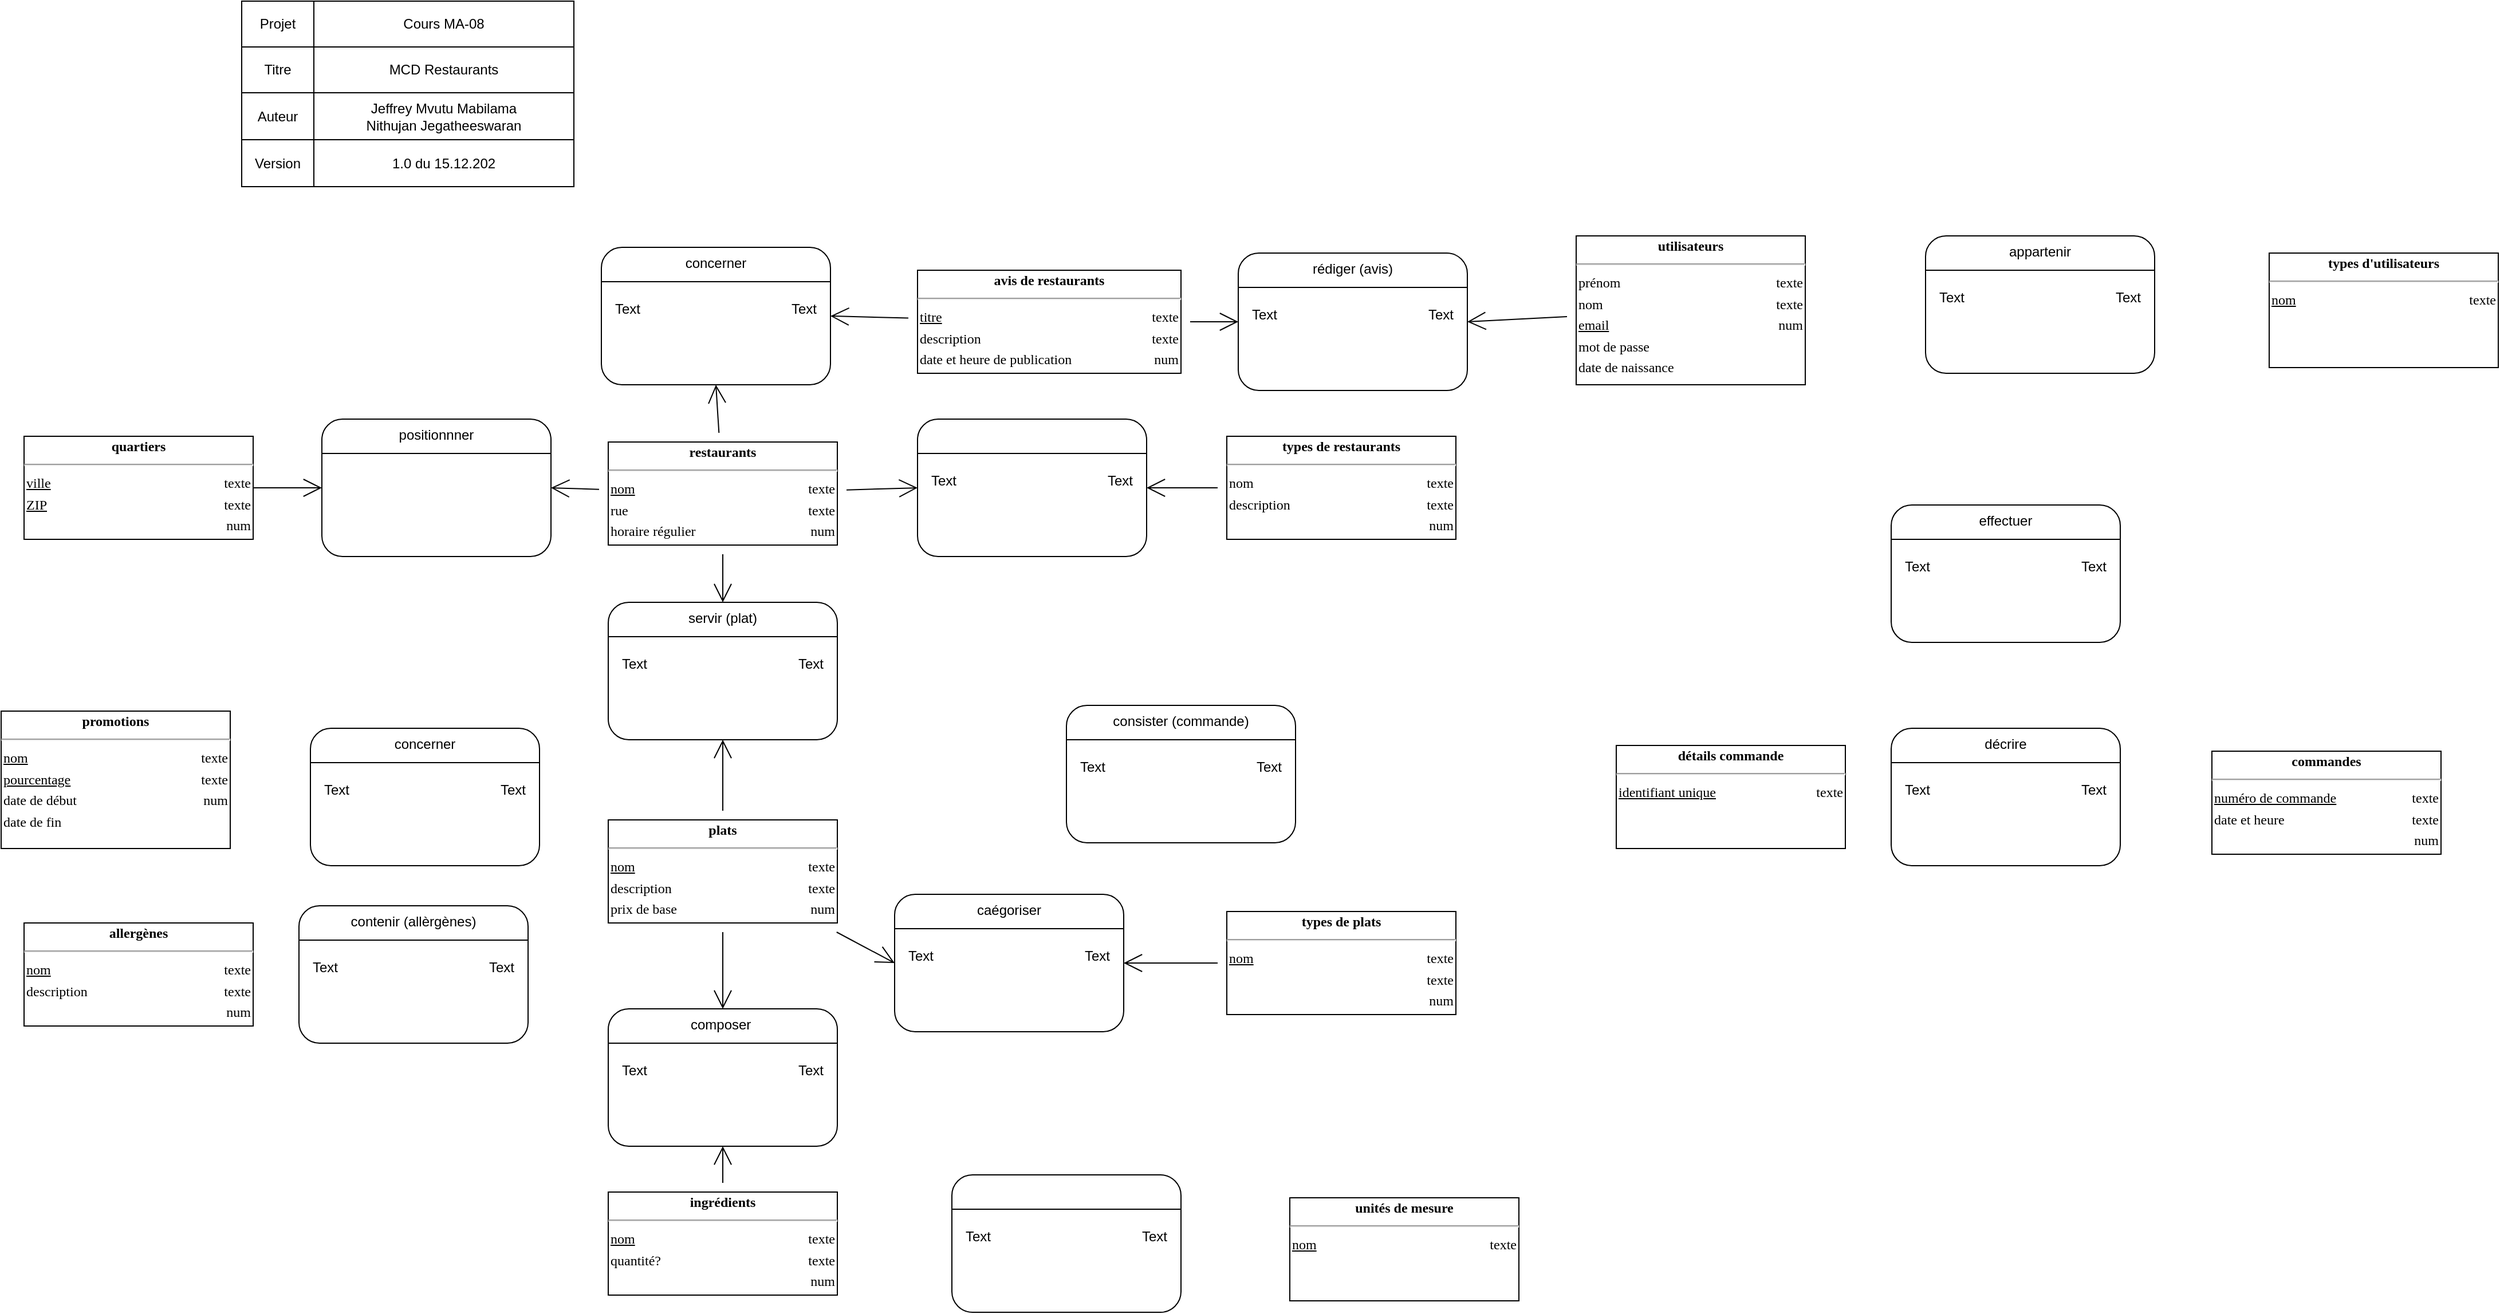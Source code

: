 <mxfile version="15.3.5" type="device"><diagram id="BKrzxhCwknsQoEXtiDFt" name="Page-1"><mxGraphModel dx="1651" dy="956" grid="1" gridSize="10" guides="1" tooltips="1" connect="1" arrows="1" fold="1" page="1" pageScale="1" pageWidth="827" pageHeight="1169" math="0" shadow="0"><root><mxCell id="0"/><mxCell id="1" parent="0"/><mxCell id="3Esl5Ky0FmzdROGgl7pd-1" value="" style="shape=table;html=1;whiteSpace=wrap;startSize=0;container=1;collapsible=0;childLayout=tableLayout;align=right;" parent="1" vertex="1"><mxGeometry width="290" height="162" as="geometry"/></mxCell><mxCell id="3Esl5Ky0FmzdROGgl7pd-2" value="" style="shape=partialRectangle;html=1;whiteSpace=wrap;collapsible=0;dropTarget=0;pointerEvents=0;fillColor=none;top=0;left=0;bottom=0;right=0;points=[[0,0.5],[1,0.5]];portConstraint=eastwest;" parent="3Esl5Ky0FmzdROGgl7pd-1" vertex="1"><mxGeometry width="290" height="40" as="geometry"/></mxCell><mxCell id="3Esl5Ky0FmzdROGgl7pd-3" value="Projet" style="shape=partialRectangle;html=1;whiteSpace=wrap;connectable=0;fillColor=none;top=0;left=0;bottom=0;right=0;overflow=hidden;" parent="3Esl5Ky0FmzdROGgl7pd-2" vertex="1"><mxGeometry width="63" height="40" as="geometry"><mxRectangle width="63" height="40" as="alternateBounds"/></mxGeometry></mxCell><mxCell id="3Esl5Ky0FmzdROGgl7pd-4" value="Cours MA-08" style="shape=partialRectangle;html=1;whiteSpace=wrap;connectable=0;fillColor=none;top=0;left=0;bottom=0;right=0;overflow=hidden;" parent="3Esl5Ky0FmzdROGgl7pd-2" vertex="1"><mxGeometry x="63" width="227" height="40" as="geometry"><mxRectangle width="227" height="40" as="alternateBounds"/></mxGeometry></mxCell><mxCell id="3Esl5Ky0FmzdROGgl7pd-5" style="shape=partialRectangle;html=1;whiteSpace=wrap;collapsible=0;dropTarget=0;pointerEvents=0;fillColor=none;top=0;left=0;bottom=0;right=0;points=[[0,0.5],[1,0.5]];portConstraint=eastwest;" parent="3Esl5Ky0FmzdROGgl7pd-1" vertex="1"><mxGeometry y="40" width="290" height="40" as="geometry"/></mxCell><mxCell id="3Esl5Ky0FmzdROGgl7pd-6" value="Titre" style="shape=partialRectangle;html=1;whiteSpace=wrap;connectable=0;fillColor=none;top=0;left=0;bottom=0;right=0;overflow=hidden;" parent="3Esl5Ky0FmzdROGgl7pd-5" vertex="1"><mxGeometry width="63" height="40" as="geometry"><mxRectangle width="63" height="40" as="alternateBounds"/></mxGeometry></mxCell><mxCell id="3Esl5Ky0FmzdROGgl7pd-7" value="MCD Restaurants" style="shape=partialRectangle;html=1;whiteSpace=wrap;connectable=0;fillColor=none;top=0;left=0;bottom=0;right=0;overflow=hidden;" parent="3Esl5Ky0FmzdROGgl7pd-5" vertex="1"><mxGeometry x="63" width="227" height="40" as="geometry"><mxRectangle width="227" height="40" as="alternateBounds"/></mxGeometry></mxCell><mxCell id="3Esl5Ky0FmzdROGgl7pd-8" value="" style="shape=partialRectangle;html=1;whiteSpace=wrap;collapsible=0;dropTarget=0;pointerEvents=0;fillColor=none;top=0;left=0;bottom=0;right=0;points=[[0,0.5],[1,0.5]];portConstraint=eastwest;" parent="3Esl5Ky0FmzdROGgl7pd-1" vertex="1"><mxGeometry y="80" width="290" height="41" as="geometry"/></mxCell><mxCell id="3Esl5Ky0FmzdROGgl7pd-9" value="Auteur" style="shape=partialRectangle;html=1;whiteSpace=wrap;connectable=0;fillColor=none;top=0;left=0;bottom=0;right=0;overflow=hidden;" parent="3Esl5Ky0FmzdROGgl7pd-8" vertex="1"><mxGeometry width="63" height="41" as="geometry"><mxRectangle width="63" height="41" as="alternateBounds"/></mxGeometry></mxCell><mxCell id="3Esl5Ky0FmzdROGgl7pd-10" value="Jeffrey Mvutu Mabilama&lt;br&gt;Nithujan Jegatheeswaran" style="shape=partialRectangle;html=1;whiteSpace=wrap;connectable=0;fillColor=none;top=0;left=0;bottom=0;right=0;overflow=hidden;" parent="3Esl5Ky0FmzdROGgl7pd-8" vertex="1"><mxGeometry x="63" width="227" height="41" as="geometry"><mxRectangle width="227" height="41" as="alternateBounds"/></mxGeometry></mxCell><mxCell id="3Esl5Ky0FmzdROGgl7pd-11" value="" style="shape=partialRectangle;html=1;whiteSpace=wrap;collapsible=0;dropTarget=0;pointerEvents=0;fillColor=none;top=0;left=0;bottom=0;right=0;points=[[0,0.5],[1,0.5]];portConstraint=eastwest;" parent="3Esl5Ky0FmzdROGgl7pd-1" vertex="1"><mxGeometry y="121" width="290" height="41" as="geometry"/></mxCell><mxCell id="3Esl5Ky0FmzdROGgl7pd-12" value="Version" style="shape=partialRectangle;html=1;whiteSpace=wrap;connectable=0;fillColor=none;top=0;left=0;bottom=0;right=0;overflow=hidden;" parent="3Esl5Ky0FmzdROGgl7pd-11" vertex="1"><mxGeometry width="63" height="41" as="geometry"><mxRectangle width="63" height="41" as="alternateBounds"/></mxGeometry></mxCell><mxCell id="3Esl5Ky0FmzdROGgl7pd-13" value="1.0 du 15.12.202" style="shape=partialRectangle;html=1;whiteSpace=wrap;connectable=0;fillColor=none;top=0;left=0;bottom=0;right=0;overflow=hidden;" parent="3Esl5Ky0FmzdROGgl7pd-11" vertex="1"><mxGeometry x="63" width="227" height="41" as="geometry"><mxRectangle width="227" height="41" as="alternateBounds"/></mxGeometry></mxCell><mxCell id="4QM7cgeymSEqjRxGktAz-28" style="edgeStyle=none;curved=1;rounded=0;orthogonalLoop=1;jettySize=auto;html=1;entryX=1;entryY=0.5;entryDx=0;entryDy=0;endArrow=open;startSize=14;endSize=14;sourcePerimeterSpacing=8;targetPerimeterSpacing=8;" edge="1" parent="1" source="3Esl5Ky0FmzdROGgl7pd-14" target="4QM7cgeymSEqjRxGktAz-19"><mxGeometry relative="1" as="geometry"/></mxCell><mxCell id="4QM7cgeymSEqjRxGktAz-29" style="edgeStyle=none;curved=1;rounded=0;orthogonalLoop=1;jettySize=auto;html=1;entryX=0.5;entryY=1;entryDx=0;entryDy=0;endArrow=open;startSize=14;endSize=14;sourcePerimeterSpacing=8;targetPerimeterSpacing=8;" edge="1" parent="1" source="3Esl5Ky0FmzdROGgl7pd-14" target="XybrfPh_IEqTfUOBSp6q-21"><mxGeometry relative="1" as="geometry"/></mxCell><mxCell id="4QM7cgeymSEqjRxGktAz-34" style="edgeStyle=none;curved=1;rounded=0;orthogonalLoop=1;jettySize=auto;html=1;entryX=0;entryY=0.5;entryDx=0;entryDy=0;endArrow=open;startSize=14;endSize=14;sourcePerimeterSpacing=8;targetPerimeterSpacing=8;" edge="1" parent="1" source="3Esl5Ky0FmzdROGgl7pd-14" target="4QM7cgeymSEqjRxGktAz-15"><mxGeometry relative="1" as="geometry"/></mxCell><mxCell id="4QM7cgeymSEqjRxGktAz-35" style="edgeStyle=none;curved=1;rounded=0;orthogonalLoop=1;jettySize=auto;html=1;entryX=0.5;entryY=0;entryDx=0;entryDy=0;endArrow=open;startSize=14;endSize=14;sourcePerimeterSpacing=8;targetPerimeterSpacing=8;" edge="1" parent="1" source="3Esl5Ky0FmzdROGgl7pd-14" target="rxw43PUUK2Rpzdn9cFH3-1"><mxGeometry relative="1" as="geometry"/></mxCell><mxCell id="3Esl5Ky0FmzdROGgl7pd-14" value="&lt;div style=&quot;box-sizing: border-box ; width: 100% ; padding: 2px&quot;&gt;&lt;span style=&quot;background-color: rgb(255 , 255 , 255)&quot;&gt;&lt;b&gt;restaurants&lt;/b&gt;&lt;/span&gt;&lt;/div&gt;&lt;hr&gt;&lt;table style=&quot;width: 100% ; font-size: 1em&quot; cellpadding=&quot;2&quot; cellspacing=&quot;0&quot;&gt;&lt;tbody&gt;&lt;tr&gt;&lt;td style=&quot;text-align: left&quot;&gt;&lt;u&gt;nom&lt;/u&gt;&lt;/td&gt;&lt;td style=&quot;text-align: right&quot;&gt;texte&lt;br&gt;&lt;/td&gt;&lt;/tr&gt;&lt;tr&gt;&lt;td style=&quot;text-align: left&quot;&gt;rue&lt;/td&gt;&lt;td style=&quot;text-align: right&quot;&gt;texte&lt;br&gt;&lt;/td&gt;&lt;/tr&gt;&lt;tr&gt;&lt;td style=&quot;text-align: left&quot;&gt;horaire régulier&lt;/td&gt;&lt;td style=&quot;text-align: right&quot;&gt;num&lt;br&gt;&lt;/td&gt;&lt;/tr&gt;&lt;tr&gt;&lt;td style=&quot;text-align: left&quot;&gt;&lt;br&gt;&lt;/td&gt;&lt;td&gt;&lt;br&gt;&lt;/td&gt;&lt;/tr&gt;&lt;/tbody&gt;&lt;/table&gt;" style="verticalAlign=top;align=center;overflow=fill;html=1;rounded=0;shadow=0;comic=0;labelBackgroundColor=none;strokeColor=#000000;strokeWidth=1;fillColor=#ffffff;fontFamily=Verdana;fontSize=12;fontColor=#000000;" parent="1" vertex="1"><mxGeometry x="320" y="385" width="200" height="90" as="geometry"/></mxCell><mxCell id="4QM7cgeymSEqjRxGktAz-38" style="edgeStyle=none;curved=1;rounded=0;orthogonalLoop=1;jettySize=auto;html=1;entryX=0.5;entryY=1;entryDx=0;entryDy=0;endArrow=open;startSize=14;endSize=14;sourcePerimeterSpacing=8;targetPerimeterSpacing=8;" edge="1" parent="1" source="3Esl5Ky0FmzdROGgl7pd-15" target="XybrfPh_IEqTfUOBSp6q-5"><mxGeometry relative="1" as="geometry"/></mxCell><mxCell id="3Esl5Ky0FmzdROGgl7pd-15" value="&lt;div style=&quot;box-sizing: border-box ; width: 100% ; padding: 2px&quot;&gt;&lt;span style=&quot;background-color: rgb(255 , 255 , 255)&quot;&gt;&lt;b&gt;ingrédients&lt;/b&gt;&lt;/span&gt;&lt;/div&gt;&lt;hr&gt;&lt;table style=&quot;width: 100% ; font-size: 1em&quot; cellpadding=&quot;2&quot; cellspacing=&quot;0&quot;&gt;&lt;tbody&gt;&lt;tr&gt;&lt;td style=&quot;text-align: left&quot;&gt;&lt;u&gt;nom&lt;/u&gt;&lt;/td&gt;&lt;td style=&quot;text-align: right&quot;&gt;texte&lt;br&gt;&lt;/td&gt;&lt;/tr&gt;&lt;tr&gt;&lt;td style=&quot;text-align: left&quot;&gt;quantité?&lt;br&gt;&lt;/td&gt;&lt;td style=&quot;text-align: right&quot;&gt;texte&lt;br&gt;&lt;/td&gt;&lt;/tr&gt;&lt;tr&gt;&lt;td style=&quot;text-align: left&quot;&gt;&lt;br&gt;&lt;/td&gt;&lt;td style=&quot;text-align: right&quot;&gt;num&lt;br&gt;&lt;/td&gt;&lt;/tr&gt;&lt;/tbody&gt;&lt;/table&gt;" style="verticalAlign=top;align=center;overflow=fill;html=1;rounded=0;shadow=0;comic=0;labelBackgroundColor=none;strokeColor=#000000;strokeWidth=1;fillColor=#ffffff;fontFamily=Verdana;fontSize=12;fontColor=#000000;" parent="1" vertex="1"><mxGeometry x="320" y="1040" width="200" height="90" as="geometry"/></mxCell><mxCell id="4QM7cgeymSEqjRxGktAz-36" style="edgeStyle=none;curved=1;rounded=0;orthogonalLoop=1;jettySize=auto;html=1;entryX=0.5;entryY=1;entryDx=0;entryDy=0;endArrow=open;startSize=14;endSize=14;sourcePerimeterSpacing=8;targetPerimeterSpacing=8;" edge="1" parent="1" source="3Esl5Ky0FmzdROGgl7pd-16" target="rxw43PUUK2Rpzdn9cFH3-1"><mxGeometry relative="1" as="geometry"/></mxCell><mxCell id="4QM7cgeymSEqjRxGktAz-37" style="edgeStyle=none;curved=1;rounded=0;orthogonalLoop=1;jettySize=auto;html=1;entryX=0.5;entryY=0;entryDx=0;entryDy=0;endArrow=open;startSize=14;endSize=14;sourcePerimeterSpacing=8;targetPerimeterSpacing=8;" edge="1" parent="1" source="3Esl5Ky0FmzdROGgl7pd-16" target="XybrfPh_IEqTfUOBSp6q-5"><mxGeometry relative="1" as="geometry"/></mxCell><mxCell id="4QM7cgeymSEqjRxGktAz-39" style="edgeStyle=none;curved=1;rounded=0;orthogonalLoop=1;jettySize=auto;html=1;entryX=0;entryY=0.5;entryDx=0;entryDy=0;endArrow=open;startSize=14;endSize=14;sourcePerimeterSpacing=8;targetPerimeterSpacing=8;" edge="1" parent="1" source="3Esl5Ky0FmzdROGgl7pd-16" target="4QM7cgeymSEqjRxGktAz-23"><mxGeometry relative="1" as="geometry"/></mxCell><mxCell id="3Esl5Ky0FmzdROGgl7pd-16" value="&lt;div style=&quot;box-sizing: border-box ; width: 100% ; padding: 2px&quot;&gt;&lt;span style=&quot;background-color: rgb(255 , 255 , 255)&quot;&gt;&lt;b&gt;plats&lt;/b&gt;&lt;/span&gt;&lt;/div&gt;&lt;hr&gt;&lt;table style=&quot;width: 100% ; font-size: 1em&quot; cellpadding=&quot;2&quot; cellspacing=&quot;0&quot;&gt;&lt;tbody&gt;&lt;tr&gt;&lt;td style=&quot;text-align: left&quot;&gt;&lt;u&gt;nom&lt;/u&gt;&lt;/td&gt;&lt;td style=&quot;text-align: right&quot;&gt;texte&lt;br&gt;&lt;/td&gt;&lt;/tr&gt;&lt;tr&gt;&lt;td style=&quot;text-align: left&quot;&gt;description&lt;br&gt;&lt;/td&gt;&lt;td style=&quot;text-align: right&quot;&gt;texte&lt;br&gt;&lt;/td&gt;&lt;/tr&gt;&lt;tr&gt;&lt;td style=&quot;text-align: left&quot;&gt;prix de base&lt;/td&gt;&lt;td style=&quot;text-align: right&quot;&gt;num&lt;br&gt;&lt;/td&gt;&lt;/tr&gt;&lt;tr&gt;&lt;td style=&quot;text-align: left&quot;&gt;&lt;br&gt;&lt;/td&gt;&lt;td&gt;&lt;br&gt;&lt;/td&gt;&lt;/tr&gt;&lt;/tbody&gt;&lt;/table&gt;" style="verticalAlign=top;align=center;overflow=fill;html=1;rounded=0;shadow=0;comic=0;labelBackgroundColor=none;strokeColor=#000000;strokeWidth=1;fillColor=#ffffff;fontFamily=Verdana;fontSize=12;fontColor=#000000;" parent="1" vertex="1"><mxGeometry x="320" y="715" width="200" height="90" as="geometry"/></mxCell><mxCell id="3Esl5Ky0FmzdROGgl7pd-17" value="&lt;div style=&quot;box-sizing: border-box ; width: 100% ; padding: 2px&quot;&gt;&lt;span style=&quot;background-color: rgb(255 , 255 , 255)&quot;&gt;&lt;b&gt;allergènes&lt;/b&gt;&lt;/span&gt;&lt;/div&gt;&lt;hr&gt;&lt;table style=&quot;width: 100% ; font-size: 1em&quot; cellpadding=&quot;2&quot; cellspacing=&quot;0&quot;&gt;&lt;tbody&gt;&lt;tr&gt;&lt;td style=&quot;text-align: left&quot;&gt;&lt;u&gt;nom&lt;/u&gt;&lt;/td&gt;&lt;td style=&quot;text-align: right&quot;&gt;texte&lt;br&gt;&lt;/td&gt;&lt;/tr&gt;&lt;tr&gt;&lt;td style=&quot;text-align: left&quot;&gt;description&lt;/td&gt;&lt;td style=&quot;text-align: right&quot;&gt;texte&lt;br&gt;&lt;/td&gt;&lt;/tr&gt;&lt;tr&gt;&lt;td style=&quot;text-align: left&quot;&gt;&lt;br&gt;&lt;/td&gt;&lt;td style=&quot;text-align: right&quot;&gt;num&lt;br&gt;&lt;/td&gt;&lt;/tr&gt;&lt;/tbody&gt;&lt;/table&gt;" style="verticalAlign=top;align=center;overflow=fill;html=1;rounded=0;shadow=0;comic=0;labelBackgroundColor=none;strokeColor=#000000;strokeWidth=1;fillColor=#ffffff;fontFamily=Verdana;fontSize=12;fontColor=#000000;" parent="1" vertex="1"><mxGeometry x="-190" y="805" width="200" height="90" as="geometry"/></mxCell><mxCell id="4QM7cgeymSEqjRxGktAz-30" style="edgeStyle=none;curved=1;rounded=0;orthogonalLoop=1;jettySize=auto;html=1;entryX=1;entryY=0.5;entryDx=0;entryDy=0;endArrow=open;startSize=14;endSize=14;sourcePerimeterSpacing=8;targetPerimeterSpacing=8;" edge="1" parent="1" source="3Esl5Ky0FmzdROGgl7pd-18" target="XybrfPh_IEqTfUOBSp6q-21"><mxGeometry relative="1" as="geometry"/></mxCell><mxCell id="4QM7cgeymSEqjRxGktAz-32" style="edgeStyle=none;curved=1;rounded=0;orthogonalLoop=1;jettySize=auto;html=1;entryX=0;entryY=0.5;entryDx=0;entryDy=0;endArrow=open;startSize=14;endSize=14;sourcePerimeterSpacing=8;targetPerimeterSpacing=8;" edge="1" parent="1" source="3Esl5Ky0FmzdROGgl7pd-18" target="XybrfPh_IEqTfUOBSp6q-1"><mxGeometry relative="1" as="geometry"/></mxCell><mxCell id="3Esl5Ky0FmzdROGgl7pd-18" value="&lt;div style=&quot;box-sizing: border-box ; width: 100% ; padding: 2px&quot;&gt;&lt;span style=&quot;background-color: rgb(255 , 255 , 255)&quot;&gt;&lt;b&gt;avis de restaurants&lt;/b&gt;&lt;/span&gt;&lt;/div&gt;&lt;hr&gt;&lt;table style=&quot;width: 100% ; font-size: 1em&quot; cellpadding=&quot;2&quot; cellspacing=&quot;0&quot;&gt;&lt;tbody&gt;&lt;tr&gt;&lt;td style=&quot;text-align: left&quot;&gt;&lt;u&gt;titre&lt;/u&gt;&lt;/td&gt;&lt;td style=&quot;text-align: right&quot;&gt;texte&lt;br&gt;&lt;/td&gt;&lt;/tr&gt;&lt;tr&gt;&lt;td style=&quot;text-align: left&quot;&gt;description&lt;/td&gt;&lt;td style=&quot;text-align: right&quot;&gt;texte&lt;br&gt;&lt;/td&gt;&lt;/tr&gt;&lt;tr&gt;&lt;td style=&quot;text-align: left&quot;&gt;date et heure de publication&lt;/td&gt;&lt;td style=&quot;text-align: right&quot;&gt;num&lt;br&gt;&lt;/td&gt;&lt;/tr&gt;&lt;/tbody&gt;&lt;/table&gt;" style="verticalAlign=top;align=center;overflow=fill;html=1;rounded=0;shadow=0;comic=0;labelBackgroundColor=none;strokeColor=#000000;strokeWidth=1;fillColor=#ffffff;fontFamily=Verdana;fontSize=12;fontColor=#000000;" parent="1" vertex="1"><mxGeometry x="590" y="235" width="230" height="90" as="geometry"/></mxCell><mxCell id="4QM7cgeymSEqjRxGktAz-27" style="edgeStyle=none;curved=1;rounded=0;orthogonalLoop=1;jettySize=auto;html=1;exitX=1;exitY=0.5;exitDx=0;exitDy=0;endArrow=open;startSize=14;endSize=14;sourcePerimeterSpacing=8;targetPerimeterSpacing=8;entryX=0;entryY=0.5;entryDx=0;entryDy=0;" edge="1" parent="1" source="3Esl5Ky0FmzdROGgl7pd-19" target="4QM7cgeymSEqjRxGktAz-19"><mxGeometry relative="1" as="geometry"/></mxCell><mxCell id="3Esl5Ky0FmzdROGgl7pd-19" value="&lt;div style=&quot;box-sizing: border-box ; width: 100% ; padding: 2px&quot;&gt;&lt;span style=&quot;background-color: rgb(255 , 255 , 255)&quot;&gt;&lt;b&gt;quartiers&lt;/b&gt;&lt;/span&gt;&lt;/div&gt;&lt;hr&gt;&lt;table style=&quot;width: 100% ; font-size: 1em&quot; cellpadding=&quot;2&quot; cellspacing=&quot;0&quot;&gt;&lt;tbody&gt;&lt;tr&gt;&lt;td style=&quot;text-align: left&quot;&gt;&lt;u&gt;ville&lt;/u&gt;&lt;/td&gt;&lt;td style=&quot;text-align: right&quot;&gt;texte&lt;br&gt;&lt;/td&gt;&lt;/tr&gt;&lt;tr&gt;&lt;td style=&quot;text-align: left&quot;&gt;&lt;u&gt;ZIP&lt;/u&gt;&lt;br&gt;&lt;/td&gt;&lt;td style=&quot;text-align: right&quot;&gt;texte&lt;br&gt;&lt;/td&gt;&lt;/tr&gt;&lt;tr&gt;&lt;td style=&quot;text-align: left&quot;&gt;&lt;br&gt;&lt;/td&gt;&lt;td style=&quot;text-align: right&quot;&gt;num&lt;br&gt;&lt;/td&gt;&lt;/tr&gt;&lt;/tbody&gt;&lt;/table&gt;" style="verticalAlign=top;align=center;overflow=fill;html=1;rounded=0;shadow=0;comic=0;labelBackgroundColor=none;strokeColor=#000000;strokeWidth=1;fillColor=#ffffff;fontFamily=Verdana;fontSize=12;fontColor=#000000;" parent="1" vertex="1"><mxGeometry x="-190" y="380" width="200" height="90" as="geometry"/></mxCell><mxCell id="3Esl5Ky0FmzdROGgl7pd-20" value="&lt;div style=&quot;box-sizing: border-box ; width: 100% ; padding: 2px&quot;&gt;&lt;span style=&quot;background-color: rgb(255 , 255 , 255)&quot;&gt;&lt;b&gt;commandes&lt;/b&gt;&lt;/span&gt;&lt;/div&gt;&lt;hr&gt;&lt;table style=&quot;width: 100% ; font-size: 1em&quot; cellpadding=&quot;2&quot; cellspacing=&quot;0&quot;&gt;&lt;tbody&gt;&lt;tr&gt;&lt;td style=&quot;text-align: left&quot;&gt;&lt;u&gt;numéro de commande&lt;/u&gt;&lt;/td&gt;&lt;td style=&quot;text-align: right&quot;&gt;texte&lt;br&gt;&lt;/td&gt;&lt;/tr&gt;&lt;tr&gt;&lt;td style=&quot;text-align: left&quot;&gt;date et heure&lt;/td&gt;&lt;td style=&quot;text-align: right&quot;&gt;texte&lt;br&gt;&lt;/td&gt;&lt;/tr&gt;&lt;tr&gt;&lt;td style=&quot;text-align: left&quot;&gt;&lt;br&gt;&lt;/td&gt;&lt;td style=&quot;text-align: right&quot;&gt;num&lt;br&gt;&lt;/td&gt;&lt;/tr&gt;&lt;/tbody&gt;&lt;/table&gt;" style="verticalAlign=top;align=center;overflow=fill;html=1;rounded=0;shadow=0;comic=0;labelBackgroundColor=none;strokeColor=#000000;strokeWidth=1;fillColor=#ffffff;fontFamily=Verdana;fontSize=12;fontColor=#000000;" parent="1" vertex="1"><mxGeometry x="1720" y="655" width="200" height="90" as="geometry"/></mxCell><mxCell id="3Esl5Ky0FmzdROGgl7pd-22" value="&lt;div style=&quot;box-sizing: border-box ; width: 100% ; padding: 2px&quot;&gt;&lt;span style=&quot;background-color: rgb(255 , 255 , 255)&quot;&gt;&lt;b&gt;types d'utilisateurs&lt;/b&gt;&lt;/span&gt;&lt;/div&gt;&lt;hr&gt;&lt;table style=&quot;width: 100% ; font-size: 1em&quot; cellpadding=&quot;2&quot; cellspacing=&quot;0&quot;&gt;&lt;tbody&gt;&lt;tr&gt;&lt;td style=&quot;text-align: left&quot;&gt;&lt;u&gt;nom&lt;br&gt;&lt;/u&gt;&lt;/td&gt;&lt;td style=&quot;text-align: right&quot;&gt;texte&lt;br&gt;&lt;/td&gt;&lt;/tr&gt;&lt;/tbody&gt;&lt;/table&gt;" style="verticalAlign=top;align=center;overflow=fill;html=1;rounded=0;shadow=0;comic=0;labelBackgroundColor=none;strokeColor=#000000;strokeWidth=1;fillColor=#ffffff;fontFamily=Verdana;fontSize=12;fontColor=#000000;" parent="1" vertex="1"><mxGeometry x="1770" y="220" width="200" height="100" as="geometry"/></mxCell><mxCell id="4QM7cgeymSEqjRxGktAz-31" style="edgeStyle=none;curved=1;rounded=0;orthogonalLoop=1;jettySize=auto;html=1;entryX=1;entryY=0.5;entryDx=0;entryDy=0;endArrow=open;startSize=14;endSize=14;sourcePerimeterSpacing=8;targetPerimeterSpacing=8;" edge="1" parent="1" source="3Esl5Ky0FmzdROGgl7pd-23" target="XybrfPh_IEqTfUOBSp6q-1"><mxGeometry relative="1" as="geometry"/></mxCell><mxCell id="3Esl5Ky0FmzdROGgl7pd-23" value="&lt;div style=&quot;box-sizing: border-box ; width: 100% ; padding: 2px&quot;&gt;&lt;span style=&quot;background-color: rgb(255 , 255 , 255)&quot;&gt;&lt;b&gt;utilisateurs&lt;/b&gt;&lt;/span&gt;&lt;/div&gt;&lt;hr&gt;&lt;table style=&quot;width: 100% ; font-size: 1em&quot; cellpadding=&quot;2&quot; cellspacing=&quot;0&quot;&gt;&lt;tbody&gt;&lt;tr&gt;&lt;td style=&quot;text-align: left&quot;&gt;prénom&lt;/td&gt;&lt;td style=&quot;text-align: right&quot;&gt;texte&lt;br&gt;&lt;/td&gt;&lt;/tr&gt;&lt;tr&gt;&lt;td style=&quot;text-align: left&quot;&gt;nom&lt;br&gt;&lt;/td&gt;&lt;td style=&quot;text-align: right&quot;&gt;texte&lt;br&gt;&lt;/td&gt;&lt;/tr&gt;&lt;tr&gt;&lt;td style=&quot;text-align: left&quot;&gt;&lt;u&gt;email&lt;/u&gt;&lt;/td&gt;&lt;td style=&quot;text-align: right&quot;&gt;num&lt;br&gt;&lt;/td&gt;&lt;/tr&gt;&lt;tr&gt;&lt;td style=&quot;text-align: left&quot;&gt;mot de passe&lt;/td&gt;&lt;td style=&quot;text-align: left&quot;&gt;&lt;br&gt;&lt;/td&gt;&lt;/tr&gt;&lt;tr&gt;&lt;td style=&quot;text-align: left&quot;&gt;date de naissance&lt;/td&gt;&lt;td&gt;&lt;br&gt;&lt;/td&gt;&lt;/tr&gt;&lt;/tbody&gt;&lt;/table&gt;" style="verticalAlign=top;align=center;overflow=fill;html=1;rounded=0;shadow=0;comic=0;labelBackgroundColor=none;strokeColor=#000000;strokeWidth=1;fillColor=#ffffff;fontFamily=Verdana;fontSize=12;fontColor=#000000;" parent="1" vertex="1"><mxGeometry x="1165" y="205" width="200" height="130" as="geometry"/></mxCell><mxCell id="4QM7cgeymSEqjRxGktAz-33" style="edgeStyle=none;curved=1;rounded=0;orthogonalLoop=1;jettySize=auto;html=1;entryX=1;entryY=0.5;entryDx=0;entryDy=0;endArrow=open;startSize=14;endSize=14;sourcePerimeterSpacing=8;targetPerimeterSpacing=8;" edge="1" parent="1" source="3Esl5Ky0FmzdROGgl7pd-26" target="4QM7cgeymSEqjRxGktAz-15"><mxGeometry relative="1" as="geometry"/></mxCell><mxCell id="3Esl5Ky0FmzdROGgl7pd-26" value="&lt;div style=&quot;box-sizing: border-box ; width: 100% ; padding: 2px&quot;&gt;&lt;span style=&quot;background-color: rgb(255 , 255 , 255)&quot;&gt;&lt;b&gt;types de restaurants&lt;/b&gt;&lt;/span&gt;&lt;/div&gt;&lt;hr&gt;&lt;table style=&quot;width: 100% ; font-size: 1em&quot; cellpadding=&quot;2&quot; cellspacing=&quot;0&quot;&gt;&lt;tbody&gt;&lt;tr&gt;&lt;td style=&quot;text-align: left&quot;&gt;nom&lt;/td&gt;&lt;td style=&quot;text-align: right&quot;&gt;texte&lt;br&gt;&lt;/td&gt;&lt;/tr&gt;&lt;tr&gt;&lt;td style=&quot;text-align: left&quot;&gt;description&lt;/td&gt;&lt;td style=&quot;text-align: right&quot;&gt;texte&lt;br&gt;&lt;/td&gt;&lt;/tr&gt;&lt;tr&gt;&lt;td style=&quot;text-align: left&quot;&gt;&lt;br&gt;&lt;/td&gt;&lt;td style=&quot;text-align: right&quot;&gt;num&lt;br&gt;&lt;/td&gt;&lt;/tr&gt;&lt;/tbody&gt;&lt;/table&gt;" style="verticalAlign=top;align=center;overflow=fill;html=1;rounded=0;shadow=0;comic=0;labelBackgroundColor=none;strokeColor=#000000;strokeWidth=1;fillColor=#ffffff;fontFamily=Verdana;fontSize=12;fontColor=#000000;" parent="1" vertex="1"><mxGeometry x="860" y="380" width="200" height="90" as="geometry"/></mxCell><mxCell id="4QM7cgeymSEqjRxGktAz-40" style="edgeStyle=none;curved=1;rounded=0;orthogonalLoop=1;jettySize=auto;html=1;entryX=1;entryY=0.5;entryDx=0;entryDy=0;endArrow=open;startSize=14;endSize=14;sourcePerimeterSpacing=8;targetPerimeterSpacing=8;" edge="1" parent="1" source="3Esl5Ky0FmzdROGgl7pd-27" target="4QM7cgeymSEqjRxGktAz-23"><mxGeometry relative="1" as="geometry"/></mxCell><mxCell id="3Esl5Ky0FmzdROGgl7pd-27" value="&lt;div style=&quot;box-sizing: border-box ; width: 100% ; padding: 2px&quot;&gt;&lt;span style=&quot;background-color: rgb(255 , 255 , 255)&quot;&gt;&lt;b&gt;types de plats&lt;/b&gt;&lt;/span&gt;&lt;/div&gt;&lt;hr&gt;&lt;table style=&quot;width: 100% ; font-size: 1em&quot; cellpadding=&quot;2&quot; cellspacing=&quot;0&quot;&gt;&lt;tbody&gt;&lt;tr&gt;&lt;td style=&quot;text-align: left&quot;&gt;&lt;u&gt;nom&lt;/u&gt;&lt;/td&gt;&lt;td style=&quot;text-align: right&quot;&gt;texte&lt;br&gt;&lt;/td&gt;&lt;/tr&gt;&lt;tr&gt;&lt;td style=&quot;text-align: left&quot;&gt;&lt;br&gt;&lt;/td&gt;&lt;td style=&quot;text-align: right&quot;&gt;texte&lt;br&gt;&lt;/td&gt;&lt;/tr&gt;&lt;tr&gt;&lt;td style=&quot;text-align: left&quot;&gt;&lt;br&gt;&lt;/td&gt;&lt;td style=&quot;text-align: right&quot;&gt;num&lt;br&gt;&lt;/td&gt;&lt;/tr&gt;&lt;/tbody&gt;&lt;/table&gt;" style="verticalAlign=top;align=center;overflow=fill;html=1;rounded=0;shadow=0;comic=0;labelBackgroundColor=none;strokeColor=#000000;strokeWidth=1;fillColor=#ffffff;fontFamily=Verdana;fontSize=12;fontColor=#000000;" parent="1" vertex="1"><mxGeometry x="860" y="795" width="200" height="90" as="geometry"/></mxCell><mxCell id="3Esl5Ky0FmzdROGgl7pd-29" value="&lt;div style=&quot;box-sizing: border-box ; width: 100% ; padding: 2px&quot;&gt;&lt;span style=&quot;background-color: rgb(255 , 255 , 255)&quot;&gt;&lt;b&gt;promotions&lt;/b&gt;&lt;/span&gt;&lt;/div&gt;&lt;hr&gt;&lt;table style=&quot;width: 100% ; font-size: 1em&quot; cellpadding=&quot;2&quot; cellspacing=&quot;0&quot;&gt;&lt;tbody&gt;&lt;tr&gt;&lt;td style=&quot;text-align: left&quot;&gt;&lt;u&gt;nom&lt;/u&gt;&lt;/td&gt;&lt;td style=&quot;text-align: right&quot;&gt;texte&lt;br&gt;&lt;/td&gt;&lt;/tr&gt;&lt;tr&gt;&lt;td style=&quot;text-align: left&quot;&gt;&lt;u&gt;pourcentage&lt;/u&gt;&lt;br&gt;&lt;/td&gt;&lt;td style=&quot;text-align: right&quot;&gt;texte&lt;br&gt;&lt;/td&gt;&lt;/tr&gt;&lt;tr&gt;&lt;td style=&quot;text-align: left&quot;&gt;date de début&lt;br&gt;&lt;/td&gt;&lt;td style=&quot;text-align: right&quot;&gt;num&lt;br&gt;&lt;/td&gt;&lt;/tr&gt;&lt;tr&gt;&lt;td style=&quot;text-align: left&quot;&gt;date de fin&lt;/td&gt;&lt;td style=&quot;text-align: left&quot;&gt;&lt;br&gt;&lt;/td&gt;&lt;/tr&gt;&lt;/tbody&gt;&lt;/table&gt;" style="verticalAlign=top;align=center;overflow=fill;html=1;rounded=0;shadow=0;comic=0;labelBackgroundColor=none;strokeColor=#000000;strokeWidth=1;fillColor=#ffffff;fontFamily=Verdana;fontSize=12;fontColor=#000000;" parent="1" vertex="1"><mxGeometry x="-210" y="620" width="200" height="120" as="geometry"/></mxCell><mxCell id="ITqHix_gFDXCmWI4m0lv-1" value="&lt;div style=&quot;box-sizing: border-box ; width: 100% ; padding: 2px&quot;&gt;&lt;span style=&quot;background-color: rgb(255 , 255 , 255)&quot;&gt;&lt;b&gt;unités de mesure&lt;/b&gt;&lt;/span&gt;&lt;/div&gt;&lt;hr&gt;&lt;table style=&quot;width: 100% ; font-size: 1em&quot; cellpadding=&quot;2&quot; cellspacing=&quot;0&quot;&gt;&lt;tbody&gt;&lt;tr&gt;&lt;td style=&quot;text-align: left&quot;&gt;&lt;u&gt;nom&lt;/u&gt;&lt;/td&gt;&lt;td style=&quot;text-align: right&quot;&gt;texte&lt;br&gt;&lt;/td&gt;&lt;/tr&gt;&lt;/tbody&gt;&lt;/table&gt;" style="verticalAlign=top;align=center;overflow=fill;html=1;rounded=0;shadow=0;comic=0;labelBackgroundColor=none;strokeColor=#000000;strokeWidth=1;fillColor=#ffffff;fontFamily=Verdana;fontSize=12;fontColor=#000000;hachureGap=4;pointerEvents=0;" parent="1" vertex="1"><mxGeometry x="915" y="1045" width="200" height="90" as="geometry"/></mxCell><mxCell id="ITqHix_gFDXCmWI4m0lv-2" value="&lt;div style=&quot;box-sizing: border-box ; width: 100% ; padding: 2px&quot;&gt;&lt;span style=&quot;background-color: rgb(255 , 255 , 255)&quot;&gt;&lt;b&gt;détails commande&lt;/b&gt;&lt;/span&gt;&lt;/div&gt;&lt;hr&gt;&lt;table style=&quot;width: 100% ; font-size: 1em&quot; cellpadding=&quot;2&quot; cellspacing=&quot;0&quot;&gt;&lt;tbody&gt;&lt;tr&gt;&lt;td style=&quot;text-align: left&quot;&gt;&lt;u&gt;identifiant unique&lt;/u&gt;&lt;/td&gt;&lt;td style=&quot;text-align: right&quot;&gt;texte&lt;br&gt;&lt;/td&gt;&lt;/tr&gt;&lt;/tbody&gt;&lt;/table&gt;" style="verticalAlign=top;align=center;overflow=fill;html=1;rounded=0;shadow=0;comic=0;labelBackgroundColor=none;strokeColor=#000000;strokeWidth=1;fillColor=#ffffff;fontFamily=Verdana;fontSize=12;fontColor=#000000;" parent="1" vertex="1"><mxGeometry x="1200" y="650" width="200" height="90" as="geometry"/></mxCell><mxCell id="rxw43PUUK2Rpzdn9cFH3-1" value="servir (plat)" style="rounded=1;whiteSpace=wrap;html=1;verticalAlign=top;" parent="1" vertex="1"><mxGeometry x="320" y="525" width="200" height="120" as="geometry"/></mxCell><mxCell id="rxw43PUUK2Rpzdn9cFH3-2" value="Text" style="text;html=1;strokeColor=none;fillColor=none;align=left;verticalAlign=top;whiteSpace=wrap;rounded=0;" parent="1" vertex="1"><mxGeometry x="330" y="565" width="90" height="70" as="geometry"/></mxCell><mxCell id="rxw43PUUK2Rpzdn9cFH3-3" value="" style="endArrow=none;html=1;exitX=0;exitY=0.25;exitDx=0;exitDy=0;entryX=1;entryY=0.25;entryDx=0;entryDy=0;rounded=0;" parent="1" target="rxw43PUUK2Rpzdn9cFH3-1" edge="1"><mxGeometry width="50" height="50" relative="1" as="geometry"><mxPoint x="320" y="555" as="sourcePoint"/><mxPoint x="560" y="555" as="targetPoint"/></mxGeometry></mxCell><mxCell id="rxw43PUUK2Rpzdn9cFH3-4" value="Text" style="text;html=1;strokeColor=none;fillColor=none;align=right;verticalAlign=top;whiteSpace=wrap;rounded=0;" parent="1" vertex="1"><mxGeometry x="420" y="565" width="90" height="70" as="geometry"/></mxCell><mxCell id="XybrfPh_IEqTfUOBSp6q-1" value="rédiger (avis)" style="rounded=1;whiteSpace=wrap;html=1;verticalAlign=top;" parent="1" vertex="1"><mxGeometry x="870" y="220" width="200" height="120" as="geometry"/></mxCell><mxCell id="XybrfPh_IEqTfUOBSp6q-2" value="Text" style="text;html=1;strokeColor=none;fillColor=none;align=left;verticalAlign=top;whiteSpace=wrap;rounded=0;" parent="1" vertex="1"><mxGeometry x="880" y="260" width="90" height="70" as="geometry"/></mxCell><mxCell id="XybrfPh_IEqTfUOBSp6q-3" value="" style="endArrow=none;html=1;exitX=0;exitY=0.25;exitDx=0;exitDy=0;entryX=1;entryY=0.25;entryDx=0;entryDy=0;rounded=0;" parent="1" target="XybrfPh_IEqTfUOBSp6q-1" edge="1"><mxGeometry width="50" height="50" relative="1" as="geometry"><mxPoint x="870" y="250" as="sourcePoint"/><mxPoint x="1110" y="250" as="targetPoint"/></mxGeometry></mxCell><mxCell id="XybrfPh_IEqTfUOBSp6q-4" value="Text" style="text;html=1;strokeColor=none;fillColor=none;align=right;verticalAlign=top;whiteSpace=wrap;rounded=0;" parent="1" vertex="1"><mxGeometry x="970" y="260" width="90" height="70" as="geometry"/></mxCell><mxCell id="XybrfPh_IEqTfUOBSp6q-5" value="composer&amp;nbsp;" style="rounded=1;whiteSpace=wrap;html=1;verticalAlign=top;" parent="1" vertex="1"><mxGeometry x="320" y="880" width="200" height="120" as="geometry"/></mxCell><mxCell id="XybrfPh_IEqTfUOBSp6q-6" value="Text" style="text;html=1;strokeColor=none;fillColor=none;align=left;verticalAlign=top;whiteSpace=wrap;rounded=0;" parent="1" vertex="1"><mxGeometry x="330" y="920" width="90" height="70" as="geometry"/></mxCell><mxCell id="XybrfPh_IEqTfUOBSp6q-7" value="" style="endArrow=none;html=1;exitX=0;exitY=0.25;exitDx=0;exitDy=0;entryX=1;entryY=0.25;entryDx=0;entryDy=0;rounded=0;" parent="1" target="XybrfPh_IEqTfUOBSp6q-5" edge="1"><mxGeometry width="50" height="50" relative="1" as="geometry"><mxPoint x="320" y="910" as="sourcePoint"/><mxPoint x="560" y="910" as="targetPoint"/></mxGeometry></mxCell><mxCell id="XybrfPh_IEqTfUOBSp6q-8" value="Text" style="text;html=1;strokeColor=none;fillColor=none;align=right;verticalAlign=top;whiteSpace=wrap;rounded=0;" parent="1" vertex="1"><mxGeometry x="420" y="920" width="90" height="70" as="geometry"/></mxCell><mxCell id="XybrfPh_IEqTfUOBSp6q-9" value="consister (commande)" style="rounded=1;whiteSpace=wrap;html=1;verticalAlign=top;" parent="1" vertex="1"><mxGeometry x="720" y="615" width="200" height="120" as="geometry"/></mxCell><mxCell id="XybrfPh_IEqTfUOBSp6q-10" value="Text" style="text;html=1;strokeColor=none;fillColor=none;align=left;verticalAlign=top;whiteSpace=wrap;rounded=0;" parent="1" vertex="1"><mxGeometry x="730" y="655" width="90" height="70" as="geometry"/></mxCell><mxCell id="XybrfPh_IEqTfUOBSp6q-11" value="" style="endArrow=none;html=1;exitX=0;exitY=0.25;exitDx=0;exitDy=0;entryX=1;entryY=0.25;entryDx=0;entryDy=0;rounded=0;" parent="1" target="XybrfPh_IEqTfUOBSp6q-9" edge="1"><mxGeometry width="50" height="50" relative="1" as="geometry"><mxPoint x="720" y="645" as="sourcePoint"/><mxPoint x="960" y="645" as="targetPoint"/></mxGeometry></mxCell><mxCell id="XybrfPh_IEqTfUOBSp6q-12" value="Text" style="text;html=1;strokeColor=none;fillColor=none;align=right;verticalAlign=top;whiteSpace=wrap;rounded=0;" parent="1" vertex="1"><mxGeometry x="820" y="655" width="90" height="70" as="geometry"/></mxCell><mxCell id="XybrfPh_IEqTfUOBSp6q-13" value="contenir (allèrgènes)" style="rounded=1;whiteSpace=wrap;html=1;verticalAlign=top;" parent="1" vertex="1"><mxGeometry x="50" y="790" width="200" height="120" as="geometry"/></mxCell><mxCell id="XybrfPh_IEqTfUOBSp6q-14" value="Text" style="text;html=1;strokeColor=none;fillColor=none;align=left;verticalAlign=top;whiteSpace=wrap;rounded=0;" parent="1" vertex="1"><mxGeometry x="60" y="830" width="90" height="70" as="geometry"/></mxCell><mxCell id="XybrfPh_IEqTfUOBSp6q-15" value="" style="endArrow=none;html=1;exitX=0;exitY=0.25;exitDx=0;exitDy=0;entryX=1;entryY=0.25;entryDx=0;entryDy=0;rounded=0;" parent="1" target="XybrfPh_IEqTfUOBSp6q-13" edge="1"><mxGeometry width="50" height="50" relative="1" as="geometry"><mxPoint x="50" y="820" as="sourcePoint"/><mxPoint x="290" y="820" as="targetPoint"/></mxGeometry></mxCell><mxCell id="XybrfPh_IEqTfUOBSp6q-16" value="Text" style="text;html=1;strokeColor=none;fillColor=none;align=right;verticalAlign=top;whiteSpace=wrap;rounded=0;" parent="1" vertex="1"><mxGeometry x="150" y="830" width="90" height="70" as="geometry"/></mxCell><mxCell id="XybrfPh_IEqTfUOBSp6q-17" value="effectuer" style="rounded=1;whiteSpace=wrap;html=1;verticalAlign=top;" parent="1" vertex="1"><mxGeometry x="1440" y="440" width="200" height="120" as="geometry"/></mxCell><mxCell id="XybrfPh_IEqTfUOBSp6q-18" value="Text" style="text;html=1;strokeColor=none;fillColor=none;align=left;verticalAlign=top;whiteSpace=wrap;rounded=0;" parent="1" vertex="1"><mxGeometry x="1450" y="480" width="90" height="70" as="geometry"/></mxCell><mxCell id="XybrfPh_IEqTfUOBSp6q-19" value="" style="endArrow=none;html=1;exitX=0;exitY=0.25;exitDx=0;exitDy=0;entryX=1;entryY=0.25;entryDx=0;entryDy=0;rounded=0;" parent="1" target="XybrfPh_IEqTfUOBSp6q-17" edge="1"><mxGeometry width="50" height="50" relative="1" as="geometry"><mxPoint x="1440" y="470" as="sourcePoint"/><mxPoint x="1680" y="470" as="targetPoint"/></mxGeometry></mxCell><mxCell id="XybrfPh_IEqTfUOBSp6q-20" value="Text" style="text;html=1;strokeColor=none;fillColor=none;align=right;verticalAlign=top;whiteSpace=wrap;rounded=0;" parent="1" vertex="1"><mxGeometry x="1540" y="480" width="90" height="70" as="geometry"/></mxCell><mxCell id="XybrfPh_IEqTfUOBSp6q-21" value="concerner" style="rounded=1;whiteSpace=wrap;html=1;verticalAlign=top;" parent="1" vertex="1"><mxGeometry x="314" y="215" width="200" height="120" as="geometry"/></mxCell><mxCell id="XybrfPh_IEqTfUOBSp6q-22" value="Text" style="text;html=1;strokeColor=none;fillColor=none;align=left;verticalAlign=top;whiteSpace=wrap;rounded=0;" parent="1" vertex="1"><mxGeometry x="324" y="255" width="90" height="70" as="geometry"/></mxCell><mxCell id="XybrfPh_IEqTfUOBSp6q-23" value="" style="endArrow=none;html=1;exitX=0;exitY=0.25;exitDx=0;exitDy=0;entryX=1;entryY=0.25;entryDx=0;entryDy=0;rounded=0;" parent="1" target="XybrfPh_IEqTfUOBSp6q-21" edge="1"><mxGeometry width="50" height="50" relative="1" as="geometry"><mxPoint x="314" y="245" as="sourcePoint"/><mxPoint x="554" y="245" as="targetPoint"/></mxGeometry></mxCell><mxCell id="XybrfPh_IEqTfUOBSp6q-24" value="Text" style="text;html=1;strokeColor=none;fillColor=none;align=right;verticalAlign=top;whiteSpace=wrap;rounded=0;" parent="1" vertex="1"><mxGeometry x="414" y="255" width="90" height="70" as="geometry"/></mxCell><mxCell id="XybrfPh_IEqTfUOBSp6q-29" value="concerner" style="rounded=1;whiteSpace=wrap;html=1;verticalAlign=top;" parent="1" vertex="1"><mxGeometry x="60" y="635" width="200" height="120" as="geometry"/></mxCell><mxCell id="XybrfPh_IEqTfUOBSp6q-30" value="Text" style="text;html=1;strokeColor=none;fillColor=none;align=left;verticalAlign=top;whiteSpace=wrap;rounded=0;" parent="1" vertex="1"><mxGeometry x="70" y="675" width="90" height="70" as="geometry"/></mxCell><mxCell id="XybrfPh_IEqTfUOBSp6q-31" value="" style="endArrow=none;html=1;exitX=0;exitY=0.25;exitDx=0;exitDy=0;entryX=1;entryY=0.25;entryDx=0;entryDy=0;rounded=0;" parent="1" target="XybrfPh_IEqTfUOBSp6q-29" edge="1"><mxGeometry width="50" height="50" relative="1" as="geometry"><mxPoint x="60" y="665" as="sourcePoint"/><mxPoint x="300" y="665" as="targetPoint"/></mxGeometry></mxCell><mxCell id="XybrfPh_IEqTfUOBSp6q-32" value="Text" style="text;html=1;strokeColor=none;fillColor=none;align=right;verticalAlign=top;whiteSpace=wrap;rounded=0;" parent="1" vertex="1"><mxGeometry x="160" y="675" width="90" height="70" as="geometry"/></mxCell><mxCell id="4QM7cgeymSEqjRxGktAz-1" value="décrire" style="rounded=1;whiteSpace=wrap;html=1;verticalAlign=top;" vertex="1" parent="1"><mxGeometry x="1440" y="635" width="200" height="120" as="geometry"/></mxCell><mxCell id="4QM7cgeymSEqjRxGktAz-2" value="Text" style="text;html=1;strokeColor=none;fillColor=none;align=left;verticalAlign=top;whiteSpace=wrap;rounded=0;" vertex="1" parent="1"><mxGeometry x="1450" y="675" width="90" height="70" as="geometry"/></mxCell><mxCell id="4QM7cgeymSEqjRxGktAz-3" value="" style="endArrow=none;html=1;exitX=0;exitY=0.25;exitDx=0;exitDy=0;entryX=1;entryY=0.25;entryDx=0;entryDy=0;rounded=0;" edge="1" parent="1" target="4QM7cgeymSEqjRxGktAz-1"><mxGeometry width="50" height="50" relative="1" as="geometry"><mxPoint x="1440" y="665.0" as="sourcePoint"/><mxPoint x="1680" y="665" as="targetPoint"/></mxGeometry></mxCell><mxCell id="4QM7cgeymSEqjRxGktAz-4" value="Text" style="text;html=1;strokeColor=none;fillColor=none;align=right;verticalAlign=top;whiteSpace=wrap;rounded=0;" vertex="1" parent="1"><mxGeometry x="1540" y="675" width="90" height="70" as="geometry"/></mxCell><mxCell id="4QM7cgeymSEqjRxGktAz-6" value="" style="rounded=1;whiteSpace=wrap;html=1;verticalAlign=top;" vertex="1" parent="1"><mxGeometry x="620" y="1025" width="200" height="120" as="geometry"/></mxCell><mxCell id="4QM7cgeymSEqjRxGktAz-7" value="Text" style="text;html=1;strokeColor=none;fillColor=none;align=left;verticalAlign=top;whiteSpace=wrap;rounded=0;" vertex="1" parent="1"><mxGeometry x="630" y="1065" width="90" height="70" as="geometry"/></mxCell><mxCell id="4QM7cgeymSEqjRxGktAz-8" value="" style="endArrow=none;html=1;exitX=0;exitY=0.25;exitDx=0;exitDy=0;entryX=1;entryY=0.25;entryDx=0;entryDy=0;rounded=0;" edge="1" parent="1" target="4QM7cgeymSEqjRxGktAz-6"><mxGeometry width="50" height="50" relative="1" as="geometry"><mxPoint x="620" y="1055" as="sourcePoint"/><mxPoint x="860" y="1055" as="targetPoint"/></mxGeometry></mxCell><mxCell id="4QM7cgeymSEqjRxGktAz-9" value="Text" style="text;html=1;strokeColor=none;fillColor=none;align=right;verticalAlign=top;whiteSpace=wrap;rounded=0;" vertex="1" parent="1"><mxGeometry x="720" y="1065" width="90" height="70" as="geometry"/></mxCell><mxCell id="4QM7cgeymSEqjRxGktAz-11" value="appartenir" style="rounded=1;whiteSpace=wrap;html=1;verticalAlign=top;" vertex="1" parent="1"><mxGeometry x="1470" y="205" width="200" height="120" as="geometry"/></mxCell><mxCell id="4QM7cgeymSEqjRxGktAz-12" value="Text" style="text;html=1;strokeColor=none;fillColor=none;align=left;verticalAlign=top;whiteSpace=wrap;rounded=0;" vertex="1" parent="1"><mxGeometry x="1480" y="245" width="90" height="70" as="geometry"/></mxCell><mxCell id="4QM7cgeymSEqjRxGktAz-13" value="" style="endArrow=none;html=1;exitX=0;exitY=0.25;exitDx=0;exitDy=0;entryX=1;entryY=0.25;entryDx=0;entryDy=0;rounded=0;" edge="1" parent="1" target="4QM7cgeymSEqjRxGktAz-11"><mxGeometry width="50" height="50" relative="1" as="geometry"><mxPoint x="1470" y="235" as="sourcePoint"/><mxPoint x="1710" y="235" as="targetPoint"/></mxGeometry></mxCell><mxCell id="4QM7cgeymSEqjRxGktAz-14" value="Text" style="text;html=1;strokeColor=none;fillColor=none;align=right;verticalAlign=top;whiteSpace=wrap;rounded=0;" vertex="1" parent="1"><mxGeometry x="1570" y="245" width="90" height="70" as="geometry"/></mxCell><mxCell id="4QM7cgeymSEqjRxGktAz-15" value="" style="rounded=1;whiteSpace=wrap;html=1;verticalAlign=top;" vertex="1" parent="1"><mxGeometry x="590" y="365" width="200" height="120" as="geometry"/></mxCell><mxCell id="4QM7cgeymSEqjRxGktAz-16" value="Text" style="text;html=1;strokeColor=none;fillColor=none;align=left;verticalAlign=top;whiteSpace=wrap;rounded=0;" vertex="1" parent="1"><mxGeometry x="600" y="405" width="90" height="70" as="geometry"/></mxCell><mxCell id="4QM7cgeymSEqjRxGktAz-17" value="" style="endArrow=none;html=1;exitX=0;exitY=0.25;exitDx=0;exitDy=0;entryX=1;entryY=0.25;entryDx=0;entryDy=0;rounded=0;" edge="1" parent="1" target="4QM7cgeymSEqjRxGktAz-15"><mxGeometry width="50" height="50" relative="1" as="geometry"><mxPoint x="590" y="395" as="sourcePoint"/><mxPoint x="830" y="395" as="targetPoint"/></mxGeometry></mxCell><mxCell id="4QM7cgeymSEqjRxGktAz-18" value="Text" style="text;html=1;strokeColor=none;fillColor=none;align=right;verticalAlign=top;whiteSpace=wrap;rounded=0;" vertex="1" parent="1"><mxGeometry x="690" y="405" width="90" height="70" as="geometry"/></mxCell><mxCell id="4QM7cgeymSEqjRxGktAz-19" value="positionnner" style="rounded=1;whiteSpace=wrap;html=1;verticalAlign=top;" vertex="1" parent="1"><mxGeometry x="70" y="365" width="200" height="120" as="geometry"/></mxCell><mxCell id="4QM7cgeymSEqjRxGktAz-21" value="" style="endArrow=none;html=1;exitX=0;exitY=0.25;exitDx=0;exitDy=0;entryX=1;entryY=0.25;entryDx=0;entryDy=0;rounded=0;" edge="1" parent="1" target="4QM7cgeymSEqjRxGktAz-19"><mxGeometry width="50" height="50" relative="1" as="geometry"><mxPoint x="70" y="395" as="sourcePoint"/><mxPoint x="310" y="395" as="targetPoint"/></mxGeometry></mxCell><mxCell id="4QM7cgeymSEqjRxGktAz-23" value="caégoriser" style="rounded=1;whiteSpace=wrap;html=1;verticalAlign=top;" vertex="1" parent="1"><mxGeometry x="570" y="780" width="200" height="120" as="geometry"/></mxCell><mxCell id="4QM7cgeymSEqjRxGktAz-24" value="Text" style="text;html=1;strokeColor=none;fillColor=none;align=left;verticalAlign=top;whiteSpace=wrap;rounded=0;" vertex="1" parent="1"><mxGeometry x="580" y="820" width="90" height="70" as="geometry"/></mxCell><mxCell id="4QM7cgeymSEqjRxGktAz-25" value="" style="endArrow=none;html=1;exitX=0;exitY=0.25;exitDx=0;exitDy=0;entryX=1;entryY=0.25;entryDx=0;entryDy=0;rounded=0;" edge="1" parent="1" target="4QM7cgeymSEqjRxGktAz-23"><mxGeometry width="50" height="50" relative="1" as="geometry"><mxPoint x="570" y="810.0" as="sourcePoint"/><mxPoint x="810" y="810" as="targetPoint"/></mxGeometry></mxCell><mxCell id="4QM7cgeymSEqjRxGktAz-26" value="Text" style="text;html=1;strokeColor=none;fillColor=none;align=right;verticalAlign=top;whiteSpace=wrap;rounded=0;" vertex="1" parent="1"><mxGeometry x="670" y="820" width="90" height="70" as="geometry"/></mxCell></root></mxGraphModel></diagram></mxfile>